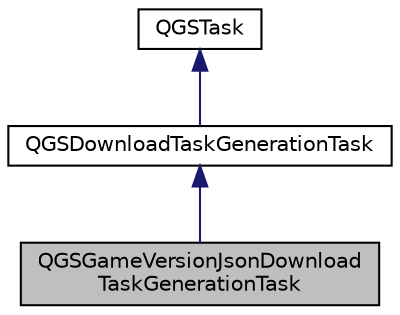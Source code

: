 digraph "QGSGameVersionJsonDownloadTaskGenerationTask"
{
  edge [fontname="Helvetica",fontsize="10",labelfontname="Helvetica",labelfontsize="10"];
  node [fontname="Helvetica",fontsize="10",shape=record];
  Node0 [label="QGSGameVersionJsonDownload\lTaskGenerationTask",height=0.2,width=0.4,color="black", fillcolor="grey75", style="filled", fontcolor="black"];
  Node1 -> Node0 [dir="back",color="midnightblue",fontsize="10",style="solid"];
  Node1 [label="QGSDownloadTaskGenerationTask",height=0.2,width=0.4,color="black", fillcolor="white", style="filled",URL="$class_q_g_s_download_task_generation_task.html"];
  Node2 -> Node1 [dir="back",color="midnightblue",fontsize="10",style="solid"];
  Node2 [label="QGSTask",height=0.2,width=0.4,color="black", fillcolor="white", style="filled",URL="$class_q_g_s_task.html"];
}
